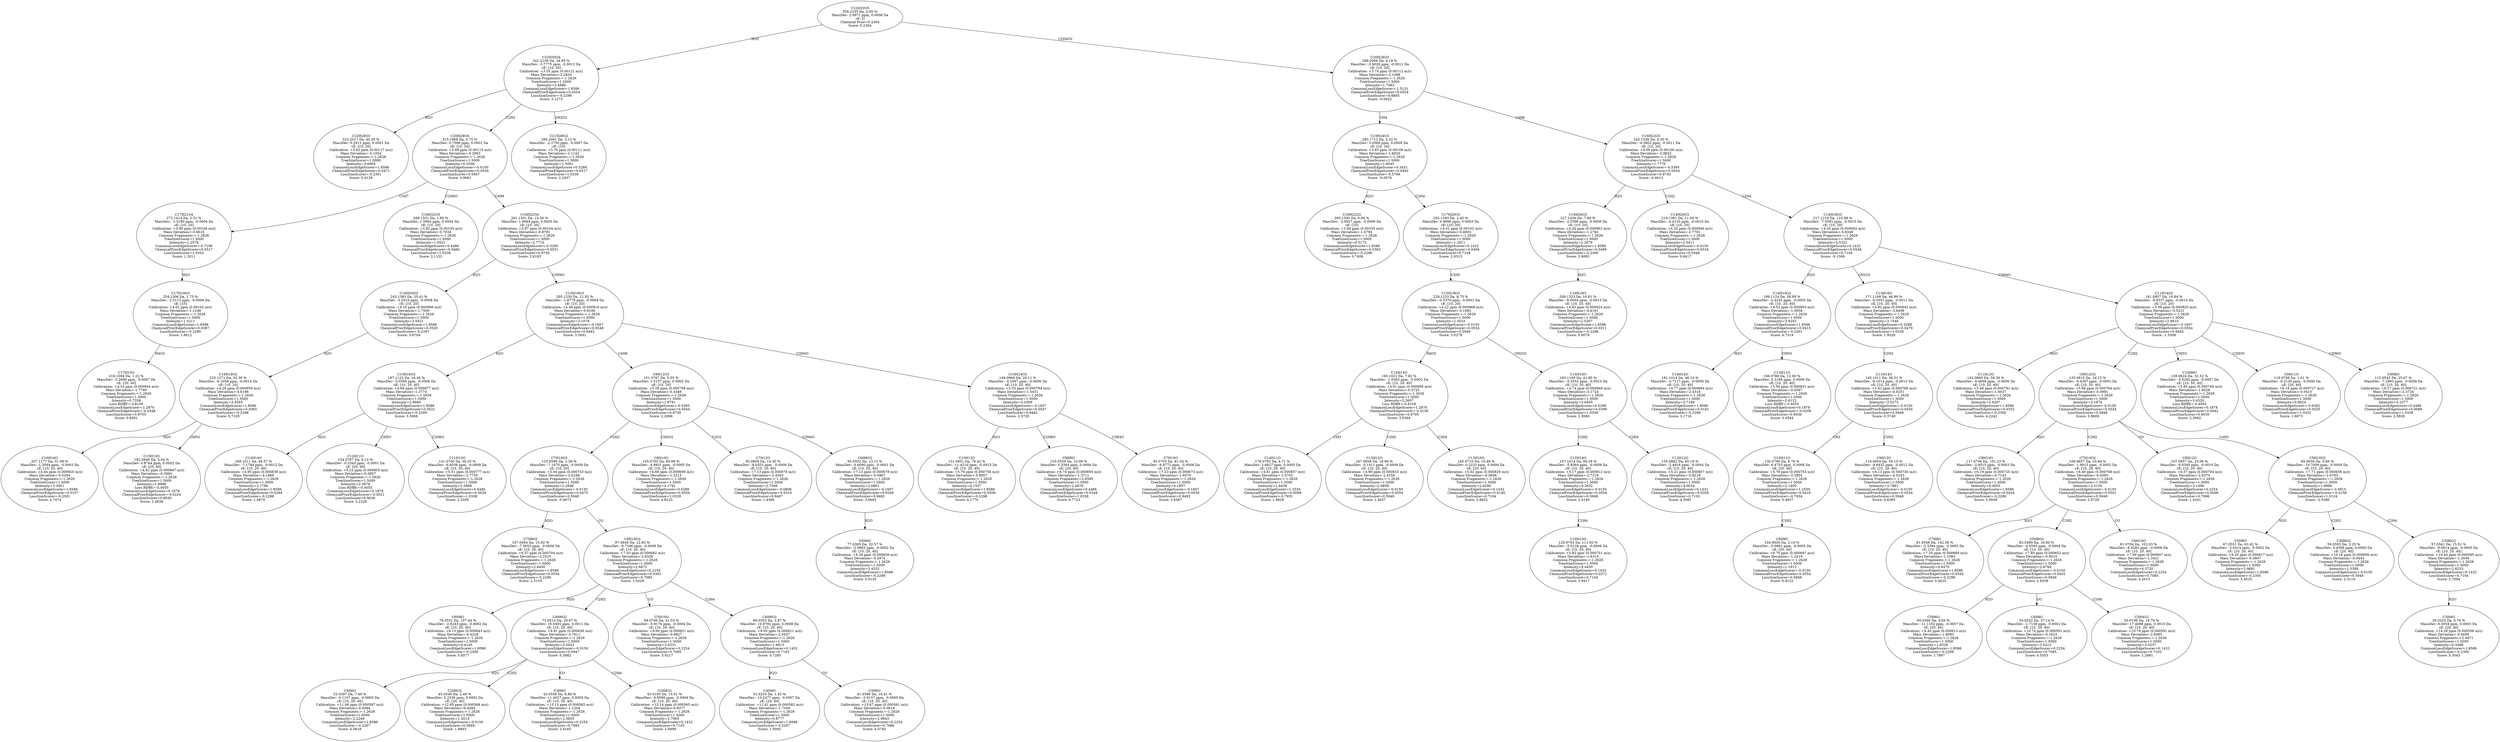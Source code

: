 strict digraph {
v1 [label="C22H28O3\n323.2017 Da, 40.20 %\nMassDev: 0.2912 ppm, 0.0001 Da\ncE: [10, 20]\nCalibration: +3.62 ppm (0.00117 m/z)\nMass Deviation=-0.1054\nCommon Fragments:=-1.2626\nTreeSizeScorer=1.5000\nIntensity=3.6064\nCommonLossEdgeScorer=1.8586\nChemicalPriorEdgeScorer=0.0471\nLossSizeScorer=-0.2301\nScore: 5.4139"];
v2 [label="C17H15O\n218.1094 Da, 1.22 %\nMassDev: -3.2606 ppm, -0.0007 Da\ncE: [20, 40]\nCalibration: +4.33 ppm (0.000944 m/z)\nMass Deviation=-1.7769\nCommon Fragments:=-1.2626\nTreeSizeScorer=1.5000\nIntensity=0.7358\nLoss RDBE=-0.8109\nCommonLossEdgeScorer=1.2870\nChemicalPriorEdgeScorer=-0.0348\nLossSizeScorer=0.9705\nScore: 0.6081"];
v3 [label="C17H19O3\n254.1306 Da, 1.73 %\nMassDev: -2.3115 ppm, -0.0006 Da\ncE: [10]\nCalibration: +4.02 ppm (0.00102 m/z)\nMass Deviation=-1.1248\nCommon Fragments:=-1.2626\nTreeSizeScorer=1.5000\nIntensity=1.0211\nCommonLossEdgeScorer=1.8586\nChemicalPriorEdgeScorer=0.0387\nLossSizeScorer=-0.2299\nScore: 1.8012"];
v4 [label="C17H21O4\n272.1414 Da, 2.31 %\nMassDev: -1.5180 ppm, -0.0004 Da\ncE: [10, 20]\nCalibration: +3.90 ppm (0.00106 m/z)\nMass Deviation=-0.6615\nCommon Fragments:=-1.2626\nTreeSizeScorer=1.5000\nIntensity=1.2578\nCommonLossEdgeScorer=-0.7196\nChemicalPriorEdgeScorer=0.0517\nLossSizeScorer=1.0353\nScore: 1.2011"];
v5 [label="C18H22O3\n269.1551 Da, 1.80 %\nMassDev: 1.5964 ppm, 0.0004 Da\ncE: [10, 20]\nCalibration: +3.92 ppm (0.00105 m/z)\nMass Deviation=-0.7034\nCommon Fragments:=-1.2626\nTreeSizeScorer=1.5000\nIntensity=1.0522\nCommonLossEdgeScorer=0.4486\nChemicalPriorEdgeScorer=0.0466\nLossSizeScorer=1.0338\nScore: 2.1152"];
v6 [label="C16H16O\n207.1177 Da, 31.09 %\nMassDev: -1.3044 ppm, -0.0003 Da\ncE: [10, 20, 40]\nCalibration: +4.44 ppm (0.000920 m/z)\nMass Deviation=-0.5294\nCommon Fragments:=-1.2626\nTreeSizeScorer=1.5000\nIntensity=3.3951\nCommonLossEdgeScorer=1.8586\nChemicalPriorEdgeScorer=0.0157\nLossSizeScorer=-0.2301\nScore: 4.7474"];
v7 [label="C15H13O\n192.0946 Da, 5.04 %\nMassDev: 0.8764 ppm, 0.0002 Da\ncE: [20, 40]\nCalibration: +4.62 ppm (0.000887 m/z)\nMass Deviation=-0.3060\nCommon Fragments:=-1.2626\nTreeSizeScorer=1.5000\nIntensity=1.8996\nLoss RDBE=-0.4055\nCommonLossEdgeScorer=0.1878\nChemicalPriorEdgeScorer=-0.0224\nLossSizeScorer=0.9030\nScore: 2.4938"];
v8 [label="C16H18O2\n225.1271 Da, 32.30 %\nMassDev: -6.1058 ppm, -0.0014 Da\ncE: [10, 20]\nCalibration: +4.26 ppm (0.000959 m/z)\nMass Deviation=-4.6186\nCommon Fragments:=-1.2626\nTreeSizeScorer=1.5000\nIntensity=3.4265\nCommonLossEdgeScorer=1.8586\nChemicalPriorEdgeScorer=0.0365\nLossSizeScorer=-0.2298\nScore: 0.7105"];
v9 [label="C16H20O3\n243.1383 Da, 35.41 %\nMassDev: -3.2016 ppm, -0.0008 Da\ncE: [10, 20]\nCalibration: +4.10 ppm (0.000998 m/z)\nMass Deviation=-1.7500\nCommon Fragments:=-1.2626\nTreeSizeScorer=1.5000\nIntensity=3.5021\nCommonLossEdgeScorer=1.8586\nChemicalPriorEdgeScorer=0.0520\nLossSizeScorer=-0.2297\nScore: 3.6704"];
v10 [label="C13H14O\n169.1011 Da, 49.57 %\nMassDev: -7.1784 ppm, -0.0012 Da\ncE: [10, 20, 40]\nCalibration: +4.95 ppm (0.000838 m/z)\nMass Deviation=-4.1869\nCommon Fragments:=-1.2626\nTreeSizeScorer=1.5000\nIntensity=3.7786\nCommonLossEdgeScorer=1.8586\nChemicalPriorEdgeScorer=0.0294\nLossSizeScorer=-0.2298\nScore: 1.4874"];
v11 [label="C12H11O\n154.0787 Da, 9.13 %\nMassDev: -0.3345 ppm, -0.0001 Da\ncE: [20, 40]\nCalibration: +5.23 ppm (0.000805 m/z)\nMass Deviation=-0.0857\nCommon Fragments:=-1.2626\nTreeSizeScorer=1.5000\nIntensity=2.3878\nLoss RDBE=-0.4055\nCommonLossEdgeScorer=0.1878\nChemicalPriorEdgeScorer=-0.0021\nLossSizeScorer=0.9030\nScore: 3.2228"];
v12 [label="C11H10O\n141.0700 Da, 39.25 %\nMassDev: -6.6036 ppm, -0.0009 Da\ncE: [10, 20, 40]\nCalibration: +5.51 ppm (0.000777 m/z)\nMass Deviation=-2.7735\nCommon Fragments:=-1.2626\nTreeSizeScorer=1.5000\nIntensity=3.5868\nCommonLossEdgeScorer=0.4486\nChemicalPriorEdgeScorer=0.0029\nLossSizeScorer=1.0338\nScore: 2.5359"];
v13 [label="C13H16O2\n187.1123 Da, 18.45 %\nMassDev: -3.0595 ppm, -0.0006 Da\ncE: [10, 20, 40]\nCalibration: +4.69 ppm (0.000877 m/z)\nMass Deviation=-1.3774\nCommon Fragments:=-1.2626\nTreeSizeScorer=1.5000\nIntensity=2.9660\nCommonLossEdgeScorer=1.8586\nChemicalPriorEdgeScorer=0.0521\nLossSizeScorer=-0.2299\nScore: 3.5069"];
v14 [label="C7H8O2\n107.0494 Da, 15.92 %\nMassDev: -7.5653 ppm, -0.0008 Da\ncE: [10, 20, 40]\nCalibration: +6.57 ppm (0.000704 m/z)\nMass Deviation=-2.2510\nCommon Fragments:=-1.2626\nTreeSizeScorer=1.5000\nIntensity=2.8450\nCommonLossEdgeScorer=1.8586\nChemicalPriorEdgeScorer=0.0554\nLossSizeScorer=-0.2299\nScore: 2.5155"];
v15 [label="C6H8O\n79.0551 Da, 107.44 %\nMassDev: -2.8243 ppm, -0.0002 Da\ncE: [10, 20, 40]\nCalibration: +8.13 ppm (0.000643 m/z)\nMass Deviation=-0.4228\nCommon Fragments:=-1.2626\nTreeSizeScorer=1.5000\nIntensity=4.4145\nCommonLossEdgeScorer=1.8586\nLossSizeScorer=-0.2300\nScore: 5.8577"];
v16 [label="C4H6O\n53.0397 Da, 7.49 %\nMassDev: -0.1107 ppm, -0.0000 Da\ncE: [10, 20, 40]\nCalibration: +11.06 ppm (0.000587 m/z)\nMass Deviation=-0.0094\nCommon Fragments:=-1.2626\nTreeSizeScorer=1.5000\nIntensity=2.2249\nCommonLossEdgeScorer=1.8586\nLossSizeScorer=-0.2297\nScore: 4.0818"];
v17 [label="C2H6O2\n45.0348 Da, 2.49 %\nMassDev: 5.2236 ppm, 0.0002 Da\ncE: [20, 40]\nCalibration: +12.65 ppm (0.000569 m/z)\nMass Deviation=-0.4494\nCommon Fragments:=-1.2626\nTreeSizeScorer=1.5000\nIntensity=1.3214\nCommonLossEdgeScorer=-0.0150\nLossSizeScorer=0.5949\nScore: 1.6893"];
v18 [label="C3H8O\n43.0558 Da, 8.89 %\nMassDev: 11.4027 ppm, 0.0005 Da\ncE: [10, 20, 40]\nCalibration: +13.13 ppm (0.000565 m/z)\nMass Deviation=-1.1204\nCommon Fragments:=-1.2626\nTreeSizeScorer=1.5000\nIntensity=2.3655\nCommonLossEdgeScorer=0.2254\nLossSizeScorer=0.7085\nScore: 2.4165"];
v19 [label="C2H4O2\n43.0185 Da, 15.01 %\nMassDev: -9.9589 ppm, -0.0004 Da\ncE: [10, 20, 40]\nCalibration: +13.14 ppm (0.000565 m/z)\nMass Deviation=-0.9377\nCommon Fragments:=-1.2626\nTreeSizeScorer=1.5000\nIntensity=2.7965\nCommonLossEdgeScorer=0.1432\nLossSizeScorer=0.7105\nScore: 2.9499"];
v20 [label="C4H8O2\n71.0514 Da, 29.87 %\nMassDev: 16.0491 ppm, 0.0011 Da\ncE: [10, 20, 40]\nCalibration: +8.81 ppm (0.000626 m/z)\nMass Deviation=-3.7911\nCommon Fragments:=-1.2626\nTreeSizeScorer=1.5000\nIntensity=3.3622\nCommonLossEdgeScorer=-0.0150\nLossSizeScorer=0.5947\nScore: 0.3882"];
v21 [label="C5H10O\n69.0706 Da, 41.53 %\nMassDev: -5.9176 ppm, -0.0004 Da\ncE: [10, 20, 40]\nCalibration: +9.00 ppm (0.000621 m/z)\nMass Deviation=-0.8827\nCommon Fragments:=-1.2626\nTreeSizeScorer=1.5000\nIntensity=3.6331\nCommonLossEdgeScorer=0.2254\nLossSizeScorer=0.7085\nScore: 3.9217"];
v22 [label="C4H4O\n51.0233 Da, 1.45 %\nMassDev: -13.2477 ppm, -0.0007 Da\ncE: [20, 40]\nCalibration: +11.41 ppm (0.000582 m/z)\nMass Deviation=-1.7349\nCommon Fragments:=-1.2626\nTreeSizeScorer=1.5000\nIntensity=0.8777\nCommonLossEdgeScorer=1.8586\nLossSizeScorer=-0.2297\nScore: 1.0092"];
v23 [label="C3H6O\n41.0396 Da, 18.41 %\nMassDev: -0.9157 ppm, -0.0000 Da\ncE: [10, 20, 40]\nCalibration: +13.67 ppm (0.000561 m/z)\nMass Deviation=-0.0618\nCommon Fragments:=-1.2626\nTreeSizeScorer=1.5000\nIntensity=2.9643\nCommonLossEdgeScorer=0.2254\nLossSizeScorer=0.7086\nScore: 4.0740"];
v24 [label="C4H6O2\n69.0353 Da, 3.87 %\nMassDev: 10.9792 ppm, 0.0008 Da\ncE: [10, 20, 40]\nCalibration: +9.00 ppm (0.000621 m/z)\nMass Deviation=-2.0437\nCommon Fragments:=-1.2626\nTreeSizeScorer=1.5000\nIntensity=1.6813\nCommonLossEdgeScorer=0.1432\nLossSizeScorer=0.7103\nScore: 0.7285"];
v25 [label="C6H10O2\n97.0649 Da, 12.83 %\nMassDev: -9.7346 ppm, -0.0009 Da\ncE: [10, 20, 40]\nCalibration: +7.03 ppm (0.000682 m/z)\nMass Deviation=-2.8338\nCommon Fragments:=-1.2626\nTreeSizeScorer=1.5000\nIntensity=2.6672\nCommonLossEdgeScorer=0.2254\nChemicalPriorEdgeScorer=0.0381\nLossSizeScorer=0.7085\nScore: 1.0428"];
v26 [label="C7H10O3\n125.0599 Da, 2.39 %\nMassDev: -7.1670 ppm, -0.0009 Da\ncE: [10, 20]\nCalibration: +5.94 ppm (0.000743 m/z)\nMass Deviation=-2.6168\nCommon Fragments:=-1.2626\nTreeSizeScorer=1.5000\nIntensity=1.2846\nCommonLossEdgeScorer=-0.0150\nChemicalPriorEdgeScorer=0.0475\nLossSizeScorer=0.5949\nScore: -0.4673"];
v27 [label="C8H10O\n105.0705 Da, 80.69 %\nMassDev: -4.9851 ppm, -0.0005 Da\ncE: [10, 20, 40]\nCalibration: +6.66 ppm (0.000699 m/z)\nMass Deviation=-1.2213\nCommon Fragments:=-1.2626\nTreeSizeScorer=1.5000\nIntensity=4.1791\nCommonLossEdgeScorer=0.5288\nChemicalPriorEdgeScorer=0.0554\nLossSizeScorer=1.0339\nScore: 4.8133"];
v28 [label="C7H12O\n95.0858 Da, 14.30 %\nMassDev: -9.0352 ppm, -0.0009 Da\ncE: [10, 20, 40]\nCalibration: +7.13 ppm (0.000678 m/z)\nMass Deviation=-2.4563\nCommon Fragments:=-1.2626\nTreeSizeScorer=1.5000\nIntensity=2.7566\nCommonLossEdgeScorer=-0.0808\nChemicalPriorEdgeScorer=0.0310\nLossSizeScorer=0.9487\nScore: 1.4366"];
v29 [label="C6H6O\n77.0395 Da, 32.57 %\nMassDev: -2.0663 ppm, -0.0002 Da\ncE: [10, 20, 40]\nCalibration: +8.29 ppm (0.000639 m/z)\nMass Deviation=-0.2874\nCommon Fragments:=-1.2626\nTreeSizeScorer=1.5000\nIntensity=3.4332\nCommonLossEdgeScorer=1.8586\nLossSizeScorer=-0.2299\nScore: 5.0120"];
v30 [label="C6H8O2\n95.0502 Da, 13.12 %\nMassDev: -0.6090 ppm, -0.0001 Da\ncE: [10, 20, 40]\nCalibration: +7.13 ppm (0.000678 m/z)\nMass Deviation=-0.0967\nCommon Fragments:=-1.2626\nTreeSizeScorer=1.5000\nIntensity=2.6861\nCommonLossEdgeScorer=-0.1607\nChemicalPriorEdgeScorer=0.0548\nLossSizeScorer=0.9482\nScore: 3.6692"];
v31 [label="C9H12O3\n151.0767 Da, 5.55 %\nMassDev: 1.5137 ppm, 0.0002 Da\ncE: [10, 20]\nCalibration: +5.29 ppm (0.000799 m/z)\nMass Deviation=-0.4348\nCommon Fragments:=-1.2626\nTreeSizeScorer=1.5000\nIntensity=1.9791\nCommonLossEdgeScorer=-0.5395\nChemicalPriorEdgeScorer=0.0544\nLossSizeScorer=0.9730\nScore: 2.2696"];
v32 [label="C10H12O\n131.0851 Da, 78.42 %\nMassDev: -11.4210 ppm, -0.0015 Da\ncE: [10, 20, 40]\nCalibration: +5.76 ppm (0.000756 m/z)\nMass Deviation=-5.8957\nCommon Fragments:=-1.2626\nTreeSizeScorer=1.5000\nIntensity=4.1557\nCommonLossEdgeScorer=1.8586\nChemicalPriorEdgeScorer=0.0508\nLossSizeScorer=-0.2298\nScore: 0.1770"];
v33 [label="C8H8O\n103.0559 Da, 10.06 %\nMassDev: 5.5364 ppm, 0.0006 Da\ncE: [20, 40]\nCalibration: +6.74 ppm (0.000695 m/z)\nMass Deviation=-1.3711\nCommon Fragments:=2.6585\nTreeSizeScorer=1.5000\nIntensity=2.4678\nCommonLossEdgeScorer=0.4486\nChemicalPriorEdgeScorer=0.0348\nLossSizeScorer=1.0338\nScore: 6.7723"];
v34 [label="C7H10O\n93.0703 Da, 81.34 %\nMassDev: -6.8772 ppm, -0.0006 Da\ncE: [10, 20, 40]\nCalibration: +7.23 ppm (0.000673 m/z)\nMass Deviation=-1.6070\nCommon Fragments:=-1.2626\nTreeSizeScorer=1.5000\nIntensity=4.1857\nCommonLossEdgeScorer=-0.1607\nChemicalPriorEdgeScorer=0.0550\nLossSizeScorer=0.9482\nScore: 3.6587"];
v35 [label="C10H14O2\n149.0966 Da, 20.11 %\nMassDev: -4.1697 ppm, -0.0006 Da\ncE: [10, 20, 40]\nCalibration: +5.33 ppm (0.000794 m/z)\nMass Deviation=-1.5431\nCommon Fragments:=-1.2626\nTreeSizeScorer=1.5000\nIntensity=3.0369\nCommonLossEdgeScorer=-0.1607\nChemicalPriorEdgeScorer=0.0547\nLossSizeScorer=0.9482\nScore: 2.5735"];
v36 [label="C13H18O3\n205.1230 Da, 21.92 %\nMassDev: -1.8779 ppm, -0.0004 Da\ncE: [10, 20]\nCalibration: +4.46 ppm (0.000916 m/z)\nMass Deviation=-0.8186\nCommon Fragments:=-1.2626\nTreeSizeScorer=1.5000\nIntensity=3.1079\nCommonLossEdgeScorer=-0.1607\nChemicalPriorEdgeScorer=0.0548\nLossSizeScorer=0.9482\nScore: 3.3691"];
v37 [label="C16H22O4\n261.1501 Da, 14.56 %\nMassDev: 1.9094 ppm, 0.0005 Da\ncE: [10, 20]\nCalibration: +3.97 ppm (0.00104 m/z)\nMass Deviation=-0.8791\nCommon Fragments:=-1.2626\nTreeSizeScorer=1.5000\nIntensity=2.7715\nCommonLossEdgeScorer=-0.5395\nChemicalPriorEdgeScorer=0.0551\nLossSizeScorer=0.9730\nScore: 2.6183"];
v38 [label="C20H28O4\n315.1968 Da, 0.75 %\nMassDev: 0.7586 ppm, 0.0002 Da\ncE: [10, 20]\nCalibration: +3.66 ppm (0.00115 m/z)\nMass Deviation=-0.2963\nCommon Fragments:=-1.2626\nTreeSizeScorer=1.5000\nIntensity=0.3298\nCommonLossEdgeScorer=-0.0150\nChemicalPriorEdgeScorer=0.0554\nLossSizeScorer=0.5947\nScore: 0.9061"];
v39 [label="C21H28O2\n295.2061 Da, 3.12 %\nMassDev: -2.2750 ppm, -0.0007 Da\ncE: [10]\nCalibration: +3.76 ppm (0.00111 m/z)\nMass Deviation=-1.1142\nCommon Fragments:=-1.2626\nTreeSizeScorer=1.5000\nIntensity=1.5061\nCommonLossEdgeScorer=0.5288\nChemicalPriorEdgeScorer=0.0517\nLossSizeScorer=1.0339\nScore: 2.2437"];
v40 [label="C22H30O4\n341.2109 Da, 34.85 %\nMassDev: -3.7775 ppm, -0.0013 Da\ncE: [10, 20]\nCalibration: +3.55 ppm (0.00121 m/z)\nMass Deviation=-2.2834\nCommon Fragments:=-1.2626\nTreeSizeScorer=1.5000\nIntensity=3.4889\nCommonLossEdgeScorer=1.8586\nChemicalPriorEdgeScorer=0.0554\nLossSizeScorer=-0.2296\nScore: 3.1273"];
v41 [label="C19H22O2\n265.1590 Da, 0.94 %\nMassDev: -3.0927 ppm, -0.0008 Da\ncE: [10]\nCalibration: +3.94 ppm (0.00105 m/z)\nMass Deviation=-1.6794\nCommon Fragments:=-1.2626\nTreeSizeScorer=1.5000\nIntensity=0.5173\nCommonLossEdgeScorer=1.8586\nChemicalPriorEdgeScorer=0.0363\nLossSizeScorer=-0.2296\nScore: 0.7406"];
v42 [label="C14H11O\n178.0793 Da, 4.71 %\nMassDev: 2.6627 ppm, 0.0005 Da\ncE: [10, 20, 40]\nCalibration: +4.81 ppm (0.000857 m/z)\nMass Deviation=-1.0702\nCommon Fragments:=-1.2626\nTreeSizeScorer=1.5000\nIntensity=1.8438\nCommonLossEdgeScorer=1.2550\nChemicalPriorEdgeScorer=0.0099\nLossSizeScorer=-0.7931\nScore: 1.4828"];
v43 [label="C13H12O\n167.0858 Da, 18.90 %\nMassDev: -5.1411 ppm, -0.0009 Da\ncE: [10, 20, 40]\nCalibration: +4.99 ppm (0.000833 m/z)\nMass Deviation=-2.4558\nCommon Fragments:=-1.2626\nTreeSizeScorer=1.5000\nIntensity=2.9858\nCommonLossEdgeScorer=-0.0150\nChemicalPriorEdgeScorer=0.0554\nLossSizeScorer=0.5949\nScore: 1.4027"];
v44 [label="C13H10O\n165.0710 Da, 15.46 %\nMassDev: 0.2233 ppm, 0.0000 Da\ncE: [20, 40]\nCalibration: +5.02 ppm (0.000829 m/z)\nMass Deviation=-0.0606\nCommon Fragments:=-1.2626\nTreeSizeScorer=1.5000\nIntensity=2.8208\nCommonLossEdgeScorer=0.1432\nChemicalPriorEdgeScorer=0.0140\nLossSizeScorer=0.7104\nScore: 3.8652"];
v45 [label="C15H14O\n193.1021 Da, 7.82 %\nMassDev: -1.0363 ppm, -0.0002 Da\ncE: [10, 20, 40]\nCalibration: +4.61 ppm (0.000890 m/z)\nMass Deviation=-0.3725\nCommon Fragments:=-1.2626\nTreeSizeScorer=1.5000\nIntensity=2.2607\nLoss RDBE=-0.8109\nCommonLossEdgeScorer=1.2870\nChemicalPriorEdgeScorer=-0.0156\nLossSizeScorer=0.9705\nScore: 3.5564"];
v46 [label="C10H10O\n129.0703 Da, 111.50 %\nMassDev: -5.0128 ppm, -0.0006 Da\ncE: [10, 20, 40]\nCalibration: +5.82 ppm (0.000751 m/z)\nMass Deviation=-1.6314\nCommon Fragments:=-1.2626\nTreeSizeScorer=1.5000\nIntensity=4.4450\nCommonLossEdgeScorer=0.1432\nChemicalPriorEdgeScorer=0.0371\nLossSizeScorer=0.7104\nScore: 3.9417"];
v47 [label="C12H14O\n157.1014 Da, 89.38 %\nMassDev: -5.8564 ppm, -0.0009 Da\ncE: [10, 20, 40]\nCalibration: +5.17 ppm (0.000812 m/z)\nMass Deviation=-2.7218\nCommon Fragments:=-1.2626\nTreeSizeScorer=1.5000\nIntensity=4.2632\nCommonLossEdgeScorer=-0.0150\nChemicalPriorEdgeScorer=0.0554\nLossSizeScorer=0.5948\nScore: 2.4140"];
v48 [label="C12H12O\n155.0862 Da, 65.16 %\nMassDev: -2.4916 ppm, -0.0004 Da\ncE: [10, 20, 40]\nCalibration: +5.21 ppm (0.000807 m/z)\nMass Deviation=-0.8218\nCommon Fragments:=-1.2626\nTreeSizeScorer=1.5000\nIntensity=4.0034\nCommonLossEdgeScorer=0.1432\nChemicalPriorEdgeScorer=0.0356\nLossSizeScorer=0.7103\nScore: 4.3081"];
v49 [label="C14H16O\n183.1169 Da, 41.90 %\nMassDev: -5.5552 ppm, -0.0010 Da\ncE: [10, 20, 40]\nCalibration: +4.74 ppm (0.000868 m/z)\nMass Deviation=-3.1724\nCommon Fragments:=-1.2626\nTreeSizeScorer=1.5000\nIntensity=3.6405\nCommonLossEdgeScorer=0.5288\nChemicalPriorEdgeScorer=0.0399\nLossSizeScorer=1.0339\nScore: 2.3080"];
v50 [label="C15H18O3\n229.1233 Da, 8.75 %\nMassDev: -0.5370 ppm, -0.0001 Da\ncE: [10, 20]\nCalibration: +4.22 ppm (0.000968 m/z)\nMass Deviation=-0.1982\nCommon Fragments:=-1.2626\nTreeSizeScorer=1.5000\nIntensity=2.3533\nCommonLossEdgeScorer=-0.0150\nChemicalPriorEdgeScorer=0.0554\nLossSizeScorer=0.5949\nScore: 3.0278"];
v51 [label="C17H20O3\n255.1393 Da, 2.40 %\nMassDev: 0.9996 ppm, 0.0003 Da\ncE: [10, 20]\nCalibration: +4.01 ppm (0.00102 m/z)\nMass Deviation=-0.4003\nCommon Fragments:=-1.2626\nTreeSizeScorer=1.5000\nIntensity=1.2911\nCommonLossEdgeScorer=0.1432\nChemicalPriorEdgeScorer=0.0494\nLossSizeScorer=0.7104\nScore: 2.0313"];
v52 [label="C19H24O3\n283.1712 Da, 3.52 %\nMassDev: 3.0580 ppm, 0.0009 Da\ncE: [10, 20]\nCalibration: +3.83 ppm (0.00108 m/z)\nMass Deviation=-1.6620\nCommon Fragments:=-1.2626\nTreeSizeScorer=1.5000\nIntensity=1.6045\nCommonLossEdgeScorer=0.3431\nChemicalPriorEdgeScorer=0.0492\nLossSizeScorer=-0.5799\nScore: -0.0076"];
v53 [label="C16H18O\n209.1323 Da, 10.81 %\nMassDev: -6.0004 ppm, -0.0013 Da\ncE: [10, 20, 40]\nCalibration: +4.42 ppm (0.000924 m/z)\nMass Deviation=-4.4161\nCommon Fragments:=-1.2626\nTreeSizeScorer=1.5000\nIntensity=2.5267\nCommonLossEdgeScorer=1.8586\nChemicalPriorEdgeScorer=0.0311\nLossSizeScorer=-0.2298\nScore: 0.0079"];
v54 [label="C16H20O2\n227.1436 Da, 7.89 %\nMassDev: -2.5596 ppm, -0.0006 Da\ncE: [10, 20]\nCalibration: +4.24 ppm (0.000963 m/z)\nMass Deviation=-1.2763\nCommon Fragments:=-1.2626\nTreeSizeScorer=1.5000\nIntensity=2.2679\nCommonLossEdgeScorer=1.8586\nChemicalPriorEdgeScorer=0.0489\nLossSizeScorer=-0.2300\nScore: 2.9065"];
v55 [label="C14H20O3\n219.1381 Da, 11.00 %\nMassDev: -4.4133 ppm, -0.0010 Da\ncE: [10, 20]\nCalibration: +4.32 ppm (0.000946 m/z)\nMass Deviation=-2.7701\nCommon Fragments:=-1.2626\nTreeSizeScorer=1.5000\nIntensity=2.5411\nCommonLossEdgeScorer=-0.0150\nChemicalPriorEdgeScorer=0.0534\nLossSizeScorer=0.5948\nScore: 0.6417"];
v56 [label="C14H14O\n181.1014 Da, 46.10 %\nMassDev: -4.7117 ppm, -0.0009 Da\ncE: [10, 20, 40]\nCalibration: +4.77 ppm (0.000864 m/z)\nMass Deviation=-2.4316\nCommon Fragments:=-1.2626\nTreeSizeScorer=1.5000\nIntensity=3.7189\nCommonLossEdgeScorer=1.8586\nChemicalPriorEdgeScorer=0.0181\nLossSizeScorer=-0.2299\nScore: 3.1716"];
v57 [label="C13H11O\n166.0788 Da, 12.00 %\nMassDev: 0.2188 ppm, 0.0000 Da\ncE: [10, 20, 40]\nCalibration: +5.00 ppm (0.000831 m/z)\nMass Deviation=-0.0597\nCommon Fragments:=-1.2626\nTreeSizeScorer=1.5000\nIntensity=2.6122\nLoss RDBE=-0.4055\nCommonLossEdgeScorer=0.1878\nChemicalPriorEdgeScorer=-0.0208\nLossSizeScorer=0.9030\nScore: 3.4544"];
v58 [label="C14H16O2\n199.1124 Da, 58.89 %\nMassDev: -2.4245 ppm, -0.0005 Da\ncE: [10, 20, 40]\nCalibration: +4.53 ppm (0.000903 m/z)\nMass Deviation=-1.0958\nCommon Fragments:=-1.2626\nTreeSizeScorer=1.5000\nIntensity=3.9202\nCommonLossEdgeScorer=1.8586\nChemicalPriorEdgeScorer=0.0415\nLossSizeScorer=-0.2301\nScore: 4.7319"];
v59 [label="C8H9O\n104.0626 Da, 2.10 %\nMassDev: -5.0962 ppm, -0.0005 Da\ncE: [20, 40]\nCalibration: +6.70 ppm (0.000697 m/z)\nMass Deviation=-1.2419\nCommon Fragments:=-1.2626\nTreeSizeScorer=1.5000\nIntensity=1.1813\nCommonLossEdgeScorer=-0.0150\nChemicalPriorEdgeScorer=0.0554\nLossSizeScorer=0.5949\nScore: 0.8122"];
v60 [label="C10H11O\n130.0796 Da, 6.76 %\nMassDev: 6.4755 ppm, 0.0008 Da\ncE: [20, 40]\nCalibration: +5.79 ppm (0.000753 m/z)\nMass Deviation=-2.3854\nCommon Fragments:=-1.2626\nTreeSizeScorer=1.5000\nIntensity=2.1405\nCommonLossEdgeScorer=1.2550\nChemicalPriorEdgeScorer=0.0416\nLossSizeScorer=-0.7934\nScore: 0.4957"];
v61 [label="C9H12O\n119.0854 Da, 50.15 %\nMassDev: -9.9432 ppm, -0.0012 Da\ncE: [10, 20, 40]\nCalibration: +6.13 ppm (0.000730 m/z)\nMass Deviation=-4.0243\nCommon Fragments:=-1.2626\nTreeSizeScorer=1.5000\nIntensity=3.7881\nCommonLossEdgeScorer=-0.0150\nChemicalPriorEdgeScorer=0.0554\nLossSizeScorer=0.5948\nScore: 0.6365"];
v62 [label="C11H14O\n145.1011 Da, 36.51 %\nMassDev: -8.1614 ppm, -0.0012 Da\ncE: [10, 20, 40]\nCalibration: +5.42 ppm (0.000786 m/z)\nMass Deviation=-4.0251\nCommon Fragments:=-1.2626\nTreeSizeScorer=1.5000\nIntensity=3.5273\nCommonLossEdgeScorer=-0.0150\nChemicalPriorEdgeScorer=0.0554\nLossSizeScorer=0.5949\nScore: 0.3749"];
v63 [label="C13H16O\n171.1168 Da, 46.99 %\nMassDev: -6.5051 ppm, -0.0011 Da\ncE: [10, 20, 40]\nCalibration: +4.92 ppm (0.000842 m/z)\nMass Deviation=-3.6498\nCommon Fragments:=-1.2626\nTreeSizeScorer=1.5000\nIntensity=3.7346\nCommonLossEdgeScorer=0.5288\nChemicalPriorEdgeScorer=0.0479\nLossSizeScorer=1.0339\nScore: 1.9328"];
v64 [label="C11H12O\n143.0860 Da, 59.36 %\nMassDev: -4.4668 ppm, -0.0006 Da\ncE: [10, 20, 40]\nCalibration: +5.46 ppm (0.000781 m/z)\nMass Deviation=-1.6037\nCommon Fragments:=-1.2626\nTreeSizeScorer=1.5000\nIntensity=3.9267\nCommonLossEdgeScorer=1.8586\nChemicalPriorEdgeScorer=0.0352\nLossSizeScorer=-0.2300\nScore: 4.2242"];
v65 [label="C9H10O\n117.0706 Da, 101.23 %\nMassDev: -2.9515 ppm, -0.0003 Da\ncE: [10, 20, 40]\nCalibration: +6.19 ppm (0.000725 m/z)\nMass Deviation=-0.7143\nCommon Fragments:=-1.2626\nTreeSizeScorer=1.5000\nIntensity=4.3655\nCommonLossEdgeScorer=1.8586\nChemicalPriorEdgeScorer=0.0434\nLossSizeScorer=-0.2299\nScore: 5.5608"];
v66 [label="C7H8O\n91.0548 Da, 142.56 %\nMassDev: -5.3394 ppm, -0.0005 Da\ncE: [10, 20, 40]\nCalibration: +7.35 ppm (0.000669 m/z)\nMass Deviation=-1.1060\nCommon Fragments:=-1.2626\nTreeSizeScorer=1.5000\nIntensity=4.6470\nCommonLossEdgeScorer=1.8586\nChemicalPriorEdgeScorer=0.0554\nLossSizeScorer=-0.2299\nScore: 5.4625"];
v67 [label="C5H6O\n65.0390 Da, 4.65 %\nMassDev: -11.1162 ppm, -0.0007 Da\ncE: [20, 40]\nCalibration: +9.42 ppm (0.000613 m/z)\nMass Deviation=-1.9093\nCommon Fragments:=-1.2626\nTreeSizeScorer=1.5000\nIntensity=1.8328\nCommonLossEdgeScorer=1.8586\nLossSizeScorer=-0.2299\nScore: 1.7897"];
v68 [label="C4H8O\n55.0552 Da, 37.14 %\nMassDev: -1.7158 ppm, -0.0001 Da\ncE: [10, 20, 40]\nCalibration: +10.74 ppm (0.000591 m/z)\nMass Deviation=-0.1623\nCommon Fragments:=-1.2626\nTreeSizeScorer=1.5000\nIntensity=3.5413\nCommonLossEdgeScorer=0.2254\nLossSizeScorer=0.7085\nScore: 4.5503"];
v69 [label="C3H4O2\n55.0199 Da, 19.79 %\nMassDev: 17.4698 ppm, 0.0010 Da\ncE: [10, 20, 40]\nCalibration: +10.74 ppm (0.000591 m/z)\nMass Deviation=-2.9085\nCommon Fragments:=-1.2626\nTreeSizeScorer=1.5000\nIntensity=3.0237\nCommonLossEdgeScorer=0.1432\nLossSizeScorer=0.7103\nScore: 1.2061"];
v70 [label="C5H8O2\n83.0499 Da, 16.60 %\nMassDev: -4.5593 ppm, -0.0004 Da\ncE: [10, 20, 40]\nCalibration: +7.85 ppm (0.000652 m/z)\nMass Deviation=-0.8010\nCommon Fragments:=-1.2626\nTreeSizeScorer=1.5000\nIntensity=2.8794\nCommonLossEdgeScorer=-0.0150\nChemicalPriorEdgeScorer=0.0402\nLossSizeScorer=0.5949\nScore: 2.9358"];
v71 [label="C6H10O\n81.0704 Da, 102.03 %\nMassDev: -6.9282 ppm, -0.0006 Da\ncE: [10, 20, 40]\nCalibration: +7.99 ppm (0.000647 m/z)\nMass Deviation=-1.3421\nCommon Fragments:=-1.2626\nTreeSizeScorer=1.5000\nIntensity=4.3720\nCommonLossEdgeScorer=0.2254\nLossSizeScorer=0.7085\nScore: 4.2013"];
v72 [label="C7H10O2\n109.0657 Da, 10.66 %\nMassDev: -1.9915 ppm, -0.0002 Da\ncE: [10, 20, 40]\nCalibration: +6.49 ppm (0.000708 m/z)\nMass Deviation=-0.4095\nCommon Fragments:=-1.2626\nTreeSizeScorer=1.5000\nIntensity=2.5150\nCommonLossEdgeScorer=-0.0150\nChemicalPriorEdgeScorer=0.0501\nLossSizeScorer=0.5949\nScore: 2.9729"];
v73 [label="C8H12O\n107.0857 Da, 23.06 %\nMassDev: -9.0345 ppm, -0.0010 Da\ncE: [10, 20, 40]\nCalibration: +6.57 ppm (0.000704 m/z)\nMass Deviation=-2.9375\nCommon Fragments:=-1.2626\nTreeSizeScorer=1.5000\nIntensity=3.1496\nCommonLossEdgeScorer=0.2254\nChemicalPriorEdgeScorer=0.0506\nLossSizeScorer=0.7086\nScore: 1.4341"];
v74 [label="C5H8O\n67.0551 Da, 62.42 %\nMassDev: -3.0414 ppm, -0.0002 Da\ncE: [10, 20, 40]\nCalibration: +9.20 ppm (0.000617 m/z)\nMass Deviation=-0.3807\nCommon Fragments:=-1.2626\nTreeSizeScorer=1.5000\nIntensity=3.9681\nCommonLossEdgeScorer=1.8586\nLossSizeScorer=-0.2300\nScore: 5.4533"];
v75 [label="C3H8O2\n59.0503 Da, 3.25 %\nMassDev: 0.4599 ppm, 0.0000 Da\ncE: [20, 40]\nCalibration: +10.16 ppm (0.000600 m/z)\nMass Deviation=-0.0443\nCommon Fragments:=-1.2626\nTreeSizeScorer=1.5000\nIntensity=1.5389\nCommonLossEdgeScorer=-0.0150\nLossSizeScorer=0.5948\nScore: 2.3119"];
v76 [label="C3H4O\n39.0243 Da, 0.76 %\nMassDev: 8.3054 ppm, 0.0003 Da\ncE: [20, 40]\nCalibration: +14.26 ppm (0.000556 m/z)\nMass Deviation=-0.6600\nCommon Fragments:=2.4871\nTreeSizeScorer=1.5000\nIntensity=0.3488\nCommonLossEdgeScorer=1.8586\nLossSizeScorer=-0.2300\nScore: 5.3045"];
v77 [label="C3H6O2\n57.0341 Da, 15.51 %\nMassDev: -9.0914 ppm, -0.0005 Da\ncE: [10, 20, 40]\nCalibration: +10.44 ppm (0.000595 m/z)\nMass Deviation=-1.2049\nCommon Fragments:=-1.2626\nTreeSizeScorer=1.5000\nIntensity=2.8233\nCommonLossEdgeScorer=0.1432\nLossSizeScorer=0.7104\nScore: 2.7094"];
v78 [label="C5H10O2\n85.0650 Da, 5.60 %\nMassDev: -10.7009 ppm, -0.0009 Da\ncE: [10, 20, 40]\nCalibration: +7.71 ppm (0.000656 m/z)\nMass Deviation=-2.6783\nCommon Fragments:=-1.2626\nTreeSizeScorer=1.5000\nIntensity=1.9866\nCommonLossEdgeScorer=-3.0815\nChemicalPriorEdgeScorer=-0.0156\nLossSizeScorer=1.0124\nScore: -2.5390"];
v79 [label="C9H12O2\n135.0815 Da, 24.15 %\nMassDev: -0.4387 ppm, -0.0001 Da\ncE: [10, 20, 40]\nCalibration: +5.66 ppm (0.000764 m/z)\nMass Deviation=-0.0991\nCommon Fragments:=-1.2626\nTreeSizeScorer=1.5000\nIntensity=3.1874\nCommonLossEdgeScorer=-0.0150\nChemicalPriorEdgeScorer=0.0554\nLossSizeScorer=0.5948\nScore: 3.9609"];
v80 [label="C10H9O\n128.0624 Da, 32.52 %\nMassDev: -5.5282 ppm, -0.0007 Da\ncE: [10, 20, 40]\nCalibration: +5.85 ppm (0.000749 m/z)\nMass Deviation=-1.8528\nCommon Fragments:=-1.2626\nTreeSizeScorer=1.5000\nIntensity=3.4320\nLoss RDBE=-0.4055\nCommonLossEdgeScorer=0.1878\nChemicalPriorEdgeScorer=0.0042\nLossSizeScorer=0.9030\nScore: 2.5062"];
v81 [label="C9H11O\n118.0788 Da, 1.61 %\nMassDev: -0.2130 ppm, -0.0000 Da\ncE: [20, 40]\nCalibration: +6.16 ppm (0.000727 m/z)\nMass Deviation=-0.0410\nCommon Fragments:=-1.2626\nTreeSizeScorer=1.5000\nIntensity=0.9624\nCommonLossEdgeScorer=-0.6392\nChemicalPriorEdgeScorer=0.0525\nLossSizeScorer=1.0352\nScore: 1.6073"];
v82 [label="C9H8O\n115.0545 Da, 25.67 %\nMassDev: -7.2963 ppm, -0.0008 Da\ncE: [10, 20, 40]\nCalibration: +6.27 ppm (0.000721 m/z)\nMass Deviation=-2.3734\nCommon Fragments:=-1.2626\nTreeSizeScorer=1.5000\nIntensity=3.2377\nCommonLossEdgeScorer=0.4486\nChemicalPriorEdgeScorer=0.0089\nLossSizeScorer=1.0338\nScore: 2.5929"];
v83 [label="C11H14O2\n161.0957 Da, 16.84 %\nMassDev: -8.9337 ppm, -0.0014 Da\ncE: [10, 20]\nCalibration: +5.09 ppm (0.000820 m/z)\nMass Deviation=-5.5221\nCommon Fragments:=-1.2626\nTreeSizeScorer=1.5000\nIntensity=2.8910\nCommonLossEdgeScorer=-0.1607\nChemicalPriorEdgeScorer=0.0554\nLossSizeScorer=0.9482\nScore: -1.5508"];
v84 [label="C14H18O3\n217.1219 Da, 123.98 %\nMassDev: -7.0591 ppm, -0.0015 Da\ncE: [10, 20]\nCalibration: +4.34 ppm (0.000942 m/z)\nMass Deviation=-5.8349\nCommon Fragments:=-1.2626\nTreeSizeScorer=1.5000\nIntensity=4.5322\nCommonLossEdgeScorer=0.1432\nChemicalPriorEdgeScorer=0.0548\nLossSizeScorer=0.7104\nScore: -0.1569"];
v85 [label="C16H22O3\n245.1536 Da, 4.35 %\nMassDev: -4.5802 ppm, -0.0011 Da\ncE: [10, 20]\nCalibration: +4.09 ppm (0.00100 m/z)\nMass Deviation=-2.9652\nCommon Fragments:=-1.2626\nTreeSizeScorer=1.5000\nIntensity=1.7776\nCommonLossEdgeScorer=-0.5395\nChemicalPriorEdgeScorer=0.0554\nLossSizeScorer=0.9730\nScore: -0.4613"];
v86 [label="C20H28O3\n299.2006 Da, 4.19 %\nMassDev: -3.6026 ppm, -0.0011 Da\ncE: [10, 20]\nCalibration: +3.74 ppm (0.00112 m/z)\nMass Deviation=-2.1098\nCommon Fragments:=-1.2626\nTreeSizeScorer=1.5000\nIntensity=1.7483\nCommonLossEdgeScorer=-1.5131\nChemicalPriorEdgeScorer=0.0554\nLossSizeScorer=0.8895\nScore: -0.6922"];
v87 [label="C22H32O5\n359.2235 Da, 0.00 %\nMassDev: 2.0971 ppm, 0.0008 Da\ncE: []\nChemical Prior=0.2304\nScore: 0.2304"];
v40 -> v1 [label="H2O"];
v3 -> v2 [label="H4O2"];
v4 -> v3 [label="H2O"];
v38 -> v4 [label="C3H7"];
v38 -> v5 [label="C2H6O"];
v8 -> v6 [label="H2O"];
v8 -> v7 [label="CH5O"];
v9 -> v8 [label="H2O"];
v37 -> v9 [label="H2O"];
v13 -> v10 [label="H2O"];
v13 -> v11 [label="CH5O"];
v13 -> v12 [label="C2H6O"];
v36 -> v13 [label="H2O"];
v26 -> v14 [label="H2O"];
v25 -> v15 [label="H2O"];
v20 -> v16 [label="H2O"];
v20 -> v17 [label="C2H2"];
v20 -> v18 [label="CO"];
v20 -> v19 [label="C2H4"];
v25 -> v20 [label="C2H2"];
v25 -> v21 [label="CO"];
v24 -> v22 [label="H2O"];
v24 -> v23 [label="CO"];
v25 -> v24 [label="C2H4"];
v26 -> v25 [label="CO"];
v31 -> v26 [label="C2H2"];
v31 -> v27 [label="CH2O2"];
v31 -> v28 [label="C2O2"];
v30 -> v29 [label="H2O"];
v31 -> v30 [label="C3H4O"];
v36 -> v31 [label="C4H6"];
v35 -> v32 [label="H2O"];
v35 -> v33 [label="C2H6O"];
v35 -> v34 [label="C3H4O"];
v36 -> v35 [label="C3H4O"];
v37 -> v36 [label="C3H4O"];
v38 -> v37 [label="C4H6"];
v40 -> v38 [label="C2H2"];
v40 -> v39 [label="CH2O2"];
v87 -> v40 [label="H2O"];
v52 -> v41 [label="H2O"];
v45 -> v42 [label="CH3"];
v45 -> v43 [label="C2H2"];
v45 -> v44 [label="C2H4"];
v50 -> v45 [label="H4O2"];
v47 -> v46 [label="C2H4"];
v49 -> v47 [label="C2H2"];
v49 -> v48 [label="C2H4"];
v50 -> v49 [label="CH2O2"];
v51 -> v50 [label="C2H2"];
v52 -> v51 [label="C2H4"];
v86 -> v52 [label="CH4"];
v54 -> v53 [label="H2O"];
v85 -> v54 [label="H2O"];
v85 -> v55 [label="C2H2"];
v58 -> v56 [label="H2O"];
v58 -> v57 [label="CH5O"];
v84 -> v58 [label="H2O"];
v60 -> v59 [label="C2H2"];
v62 -> v60 [label="CH3"];
v62 -> v61 [label="C2H2"];
v63 -> v62 [label="C2H2"];
v84 -> v63 [label="CH2O2"];
v83 -> v64 [label="H2O"];
v79 -> v65 [label="H2O"];
v72 -> v66 [label="H2O"];
v70 -> v67 [label="H2O"];
v70 -> v68 [label="CO"];
v70 -> v69 [label="C2H4"];
v72 -> v70 [label="C2H2"];
v72 -> v71 [label="CO"];
v79 -> v72 [label="C2H2"];
v79 -> v73 [label="CO"];
v78 -> v74 [label="H2O"];
v78 -> v75 [label="C2H2"];
v77 -> v76 [label="H2O"];
v78 -> v77 [label="C2H4"];
v79 -> v78 [label="C4H2"];
v83 -> v79 [label="C2H2"];
v83 -> v80 [label="CH5O"];
v83 -> v81 [label="C2H3O"];
v83 -> v82 [label="C2H6O"];
v84 -> v83 [label="C3H4O"];
v85 -> v84 [label="C2H4"];
v86 -> v85 [label="C4H6"];
v87 -> v86 [label="C2H4O2"];
}